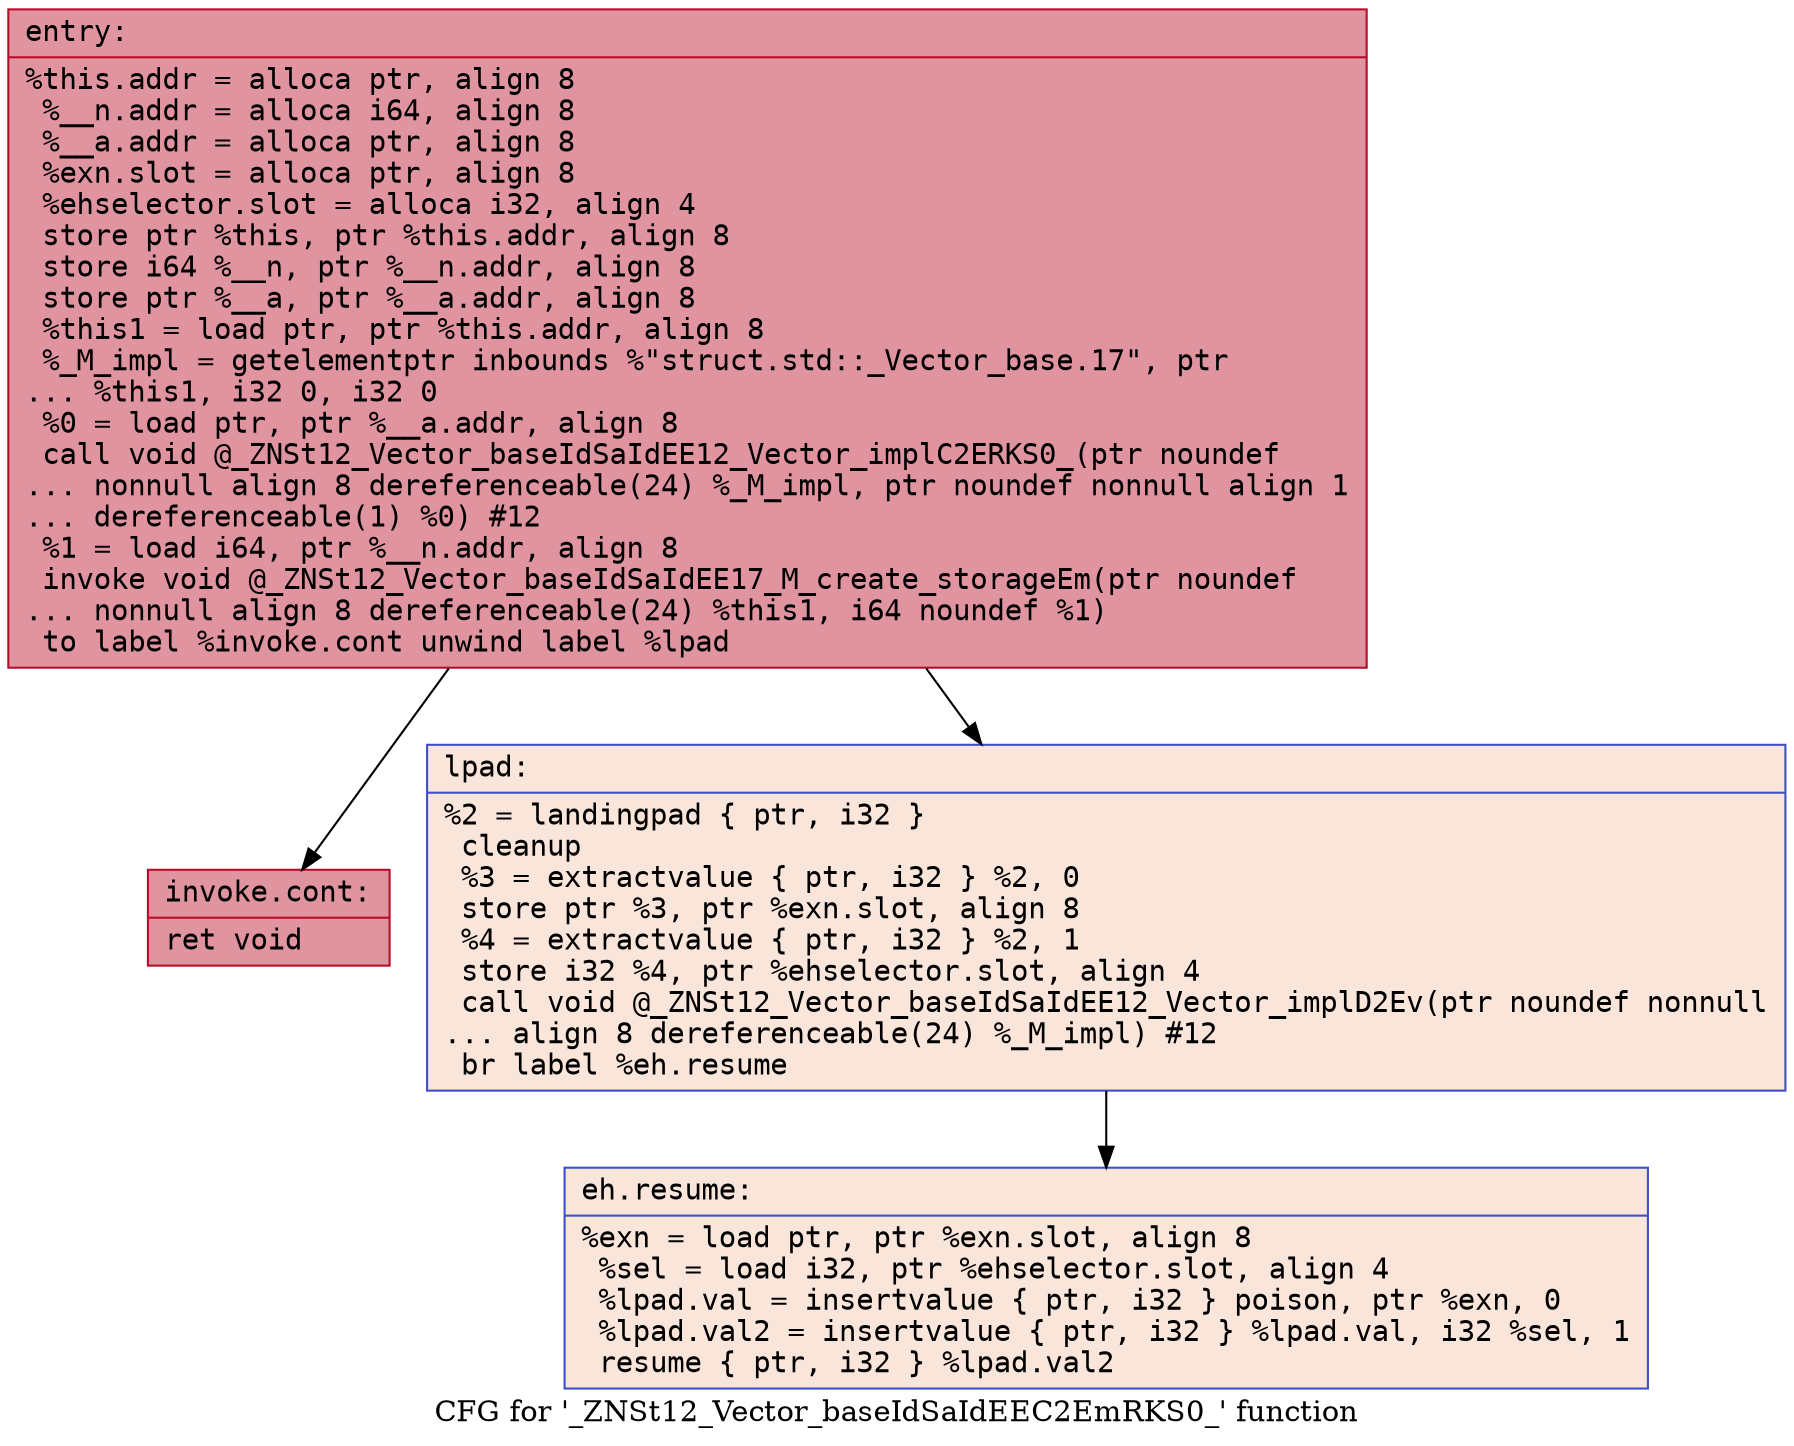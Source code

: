 digraph "CFG for '_ZNSt12_Vector_baseIdSaIdEEC2EmRKS0_' function" {
	label="CFG for '_ZNSt12_Vector_baseIdSaIdEEC2EmRKS0_' function";

	Node0x55e722d665d0 [shape=record,color="#b70d28ff", style=filled, fillcolor="#b70d2870" fontname="Courier",label="{entry:\l|  %this.addr = alloca ptr, align 8\l  %__n.addr = alloca i64, align 8\l  %__a.addr = alloca ptr, align 8\l  %exn.slot = alloca ptr, align 8\l  %ehselector.slot = alloca i32, align 4\l  store ptr %this, ptr %this.addr, align 8\l  store i64 %__n, ptr %__n.addr, align 8\l  store ptr %__a, ptr %__a.addr, align 8\l  %this1 = load ptr, ptr %this.addr, align 8\l  %_M_impl = getelementptr inbounds %\"struct.std::_Vector_base.17\", ptr\l... %this1, i32 0, i32 0\l  %0 = load ptr, ptr %__a.addr, align 8\l  call void @_ZNSt12_Vector_baseIdSaIdEE12_Vector_implC2ERKS0_(ptr noundef\l... nonnull align 8 dereferenceable(24) %_M_impl, ptr noundef nonnull align 1\l... dereferenceable(1) %0) #12\l  %1 = load i64, ptr %__n.addr, align 8\l  invoke void @_ZNSt12_Vector_baseIdSaIdEE17_M_create_storageEm(ptr noundef\l... nonnull align 8 dereferenceable(24) %this1, i64 noundef %1)\l          to label %invoke.cont unwind label %lpad\l}"];
	Node0x55e722d665d0 -> Node0x55e722d66ed0[tooltip="entry -> invoke.cont\nProbability 100.00%" ];
	Node0x55e722d665d0 -> Node0x55e722d66f50[tooltip="entry -> lpad\nProbability 0.00%" ];
	Node0x55e722d66ed0 [shape=record,color="#b70d28ff", style=filled, fillcolor="#b70d2870" fontname="Courier",label="{invoke.cont:\l|  ret void\l}"];
	Node0x55e722d66f50 [shape=record,color="#3d50c3ff", style=filled, fillcolor="#f4c5ad70" fontname="Courier",label="{lpad:\l|  %2 = landingpad \{ ptr, i32 \}\l          cleanup\l  %3 = extractvalue \{ ptr, i32 \} %2, 0\l  store ptr %3, ptr %exn.slot, align 8\l  %4 = extractvalue \{ ptr, i32 \} %2, 1\l  store i32 %4, ptr %ehselector.slot, align 4\l  call void @_ZNSt12_Vector_baseIdSaIdEE12_Vector_implD2Ev(ptr noundef nonnull\l... align 8 dereferenceable(24) %_M_impl) #12\l  br label %eh.resume\l}"];
	Node0x55e722d66f50 -> Node0x55e722d67880[tooltip="lpad -> eh.resume\nProbability 100.00%" ];
	Node0x55e722d67880 [shape=record,color="#3d50c3ff", style=filled, fillcolor="#f4c5ad70" fontname="Courier",label="{eh.resume:\l|  %exn = load ptr, ptr %exn.slot, align 8\l  %sel = load i32, ptr %ehselector.slot, align 4\l  %lpad.val = insertvalue \{ ptr, i32 \} poison, ptr %exn, 0\l  %lpad.val2 = insertvalue \{ ptr, i32 \} %lpad.val, i32 %sel, 1\l  resume \{ ptr, i32 \} %lpad.val2\l}"];
}
